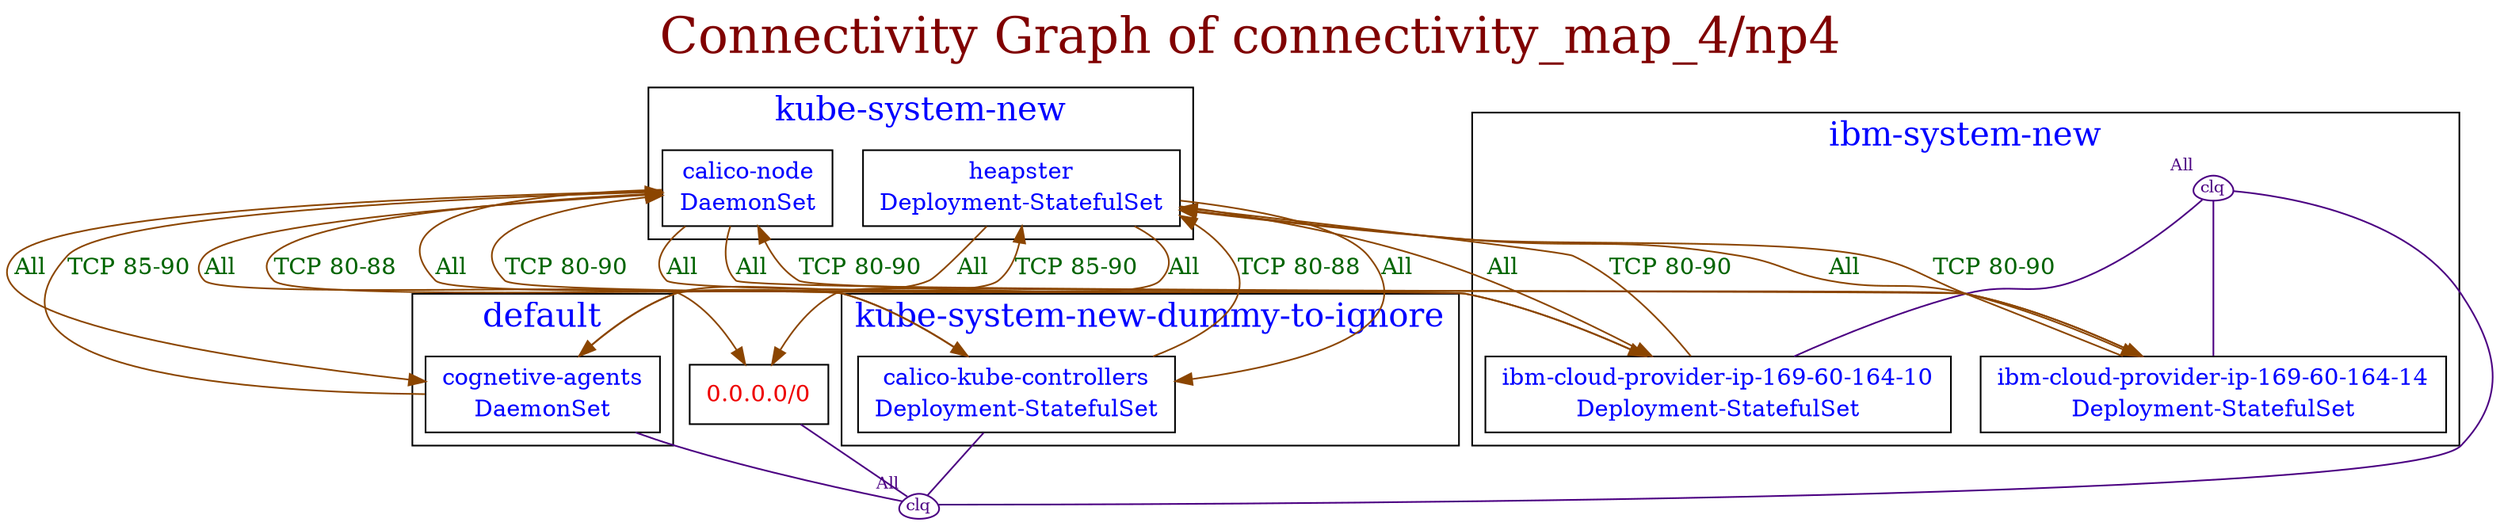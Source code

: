 // The Connectivity Graph of connectivity_map_4/np4
digraph {
	label="Connectivity Graph of connectivity_map_4/np4"	labelloc = "t"
	fontsize=30
	fontcolor=webmaroon
	"0.0.0.0/0" [label=<<table border="0" cellspacing="0"><tr><td>0.0.0.0/0</td></tr></table>> shape=box fontcolor=red2]
	"clique_1" [shape=egg fontcolor=indigo color=indigo width=0.2 height=0.2 label=clq fontsize=10 margin=0  xlabel="All"]
subgraph cluster_default_namespace{
	label="default"
	fontsize=20
	fontcolor=blue
	"default/cognetive-agents(DaemonSet)" [label=<<table border="0" cellspacing="0"><tr><td>cognetive-agents</td></tr><tr><td>DaemonSet</td></tr></table>> shape=box fontcolor=blue]
}
subgraph cluster_ibm_system_new_namespace{
	label="ibm-system-new"
	fontsize=20
	fontcolor=blue
	"clique_0" [shape=egg fontcolor=indigo color=indigo width=0.2 height=0.2 label=clq fontsize=10 margin=0  xlabel="All"]
	"ibm-system-new/ibm-cloud-provider-ip-169-60-164-10(Deployment-StatefulSet)" [label=<<table border="0" cellspacing="0"><tr><td>ibm-cloud-provider-ip-169-60-164-10</td></tr><tr><td>Deployment-StatefulSet</td></tr></table>> shape=box fontcolor=blue]
	"ibm-system-new/ibm-cloud-provider-ip-169-60-164-14(Deployment-StatefulSet)" [label=<<table border="0" cellspacing="0"><tr><td>ibm-cloud-provider-ip-169-60-164-14</td></tr><tr><td>Deployment-StatefulSet</td></tr></table>> shape=box fontcolor=blue]
}
subgraph cluster_kube_system_new_namespace{
	label="kube-system-new"
	fontsize=20
	fontcolor=blue
	"kube-system-new/calico-node(DaemonSet)" [label=<<table border="0" cellspacing="0"><tr><td>calico-node</td></tr><tr><td>DaemonSet</td></tr></table>> shape=box fontcolor=blue]
	"kube-system-new/heapster(Deployment-StatefulSet)" [label=<<table border="0" cellspacing="0"><tr><td>heapster</td></tr><tr><td>Deployment-StatefulSet</td></tr></table>> shape=box fontcolor=blue]
}
subgraph cluster_kube_system_new_dummy_to_ignore_namespace{
	label="kube-system-new-dummy-to-ignore"
	fontsize=20
	fontcolor=blue
	"kube-system-new-dummy-to-ignore/calico-kube-controllers(Deployment-StatefulSet)" [label=<<table border="0" cellspacing="0"><tr><td>calico-kube-controllers</td></tr><tr><td>Deployment-StatefulSet</td></tr></table>> shape=box fontcolor=blue]
}
	"0.0.0.0/0" -> "clique_1"[ color=indigo fontcolor=darkgreen dir=both arrowhead=none arrowtail=none]
	"clique_0" -> "clique_1"[ color=indigo fontcolor=darkgreen dir=both arrowhead=none arrowtail=none]
	"clique_0" -> "ibm-system-new/ibm-cloud-provider-ip-169-60-164-10(Deployment-StatefulSet)"[ color=indigo fontcolor=darkgreen dir=both arrowhead=none arrowtail=none]
	"clique_0" -> "ibm-system-new/ibm-cloud-provider-ip-169-60-164-14(Deployment-StatefulSet)"[ color=indigo fontcolor=darkgreen dir=both arrowhead=none arrowtail=none]
	"default/cognetive-agents(DaemonSet)" -> "clique_1"[ color=indigo fontcolor=darkgreen dir=both arrowhead=none arrowtail=none]
	"default/cognetive-agents(DaemonSet)" -> "kube-system-new/calico-node(DaemonSet)"[label="TCP 85-90" color=darkorange4 fontcolor=darkgreen dir=both arrowhead=normal arrowtail=none]
	"default/cognetive-agents(DaemonSet)" -> "kube-system-new/heapster(Deployment-StatefulSet)"[label="TCP 85-90" color=darkorange4 fontcolor=darkgreen dir=both arrowhead=normal arrowtail=none]
	"ibm-system-new/ibm-cloud-provider-ip-169-60-164-10(Deployment-StatefulSet)" -> "kube-system-new/calico-node(DaemonSet)"[label="TCP 80-90" color=darkorange4 fontcolor=darkgreen dir=both arrowhead=normal arrowtail=none]
	"ibm-system-new/ibm-cloud-provider-ip-169-60-164-10(Deployment-StatefulSet)" -> "kube-system-new/heapster(Deployment-StatefulSet)"[label="TCP 80-90" color=darkorange4 fontcolor=darkgreen dir=both arrowhead=normal arrowtail=none]
	"ibm-system-new/ibm-cloud-provider-ip-169-60-164-14(Deployment-StatefulSet)" -> "kube-system-new/calico-node(DaemonSet)"[label="TCP 80-90" color=darkorange4 fontcolor=darkgreen dir=both arrowhead=normal arrowtail=none]
	"ibm-system-new/ibm-cloud-provider-ip-169-60-164-14(Deployment-StatefulSet)" -> "kube-system-new/heapster(Deployment-StatefulSet)"[label="TCP 80-90" color=darkorange4 fontcolor=darkgreen dir=both arrowhead=normal arrowtail=none]
	"kube-system-new-dummy-to-ignore/calico-kube-controllers(Deployment-StatefulSet)" -> "clique_1"[ color=indigo fontcolor=darkgreen dir=both arrowhead=none arrowtail=none]
	"kube-system-new-dummy-to-ignore/calico-kube-controllers(Deployment-StatefulSet)" -> "kube-system-new/calico-node(DaemonSet)"[label="TCP 80-88" color=darkorange4 fontcolor=darkgreen dir=both arrowhead=normal arrowtail=none]
	"kube-system-new-dummy-to-ignore/calico-kube-controllers(Deployment-StatefulSet)" -> "kube-system-new/heapster(Deployment-StatefulSet)"[label="TCP 80-88" color=darkorange4 fontcolor=darkgreen dir=both arrowhead=normal arrowtail=none]
	"kube-system-new/calico-node(DaemonSet)" -> "0.0.0.0/0"[label="All" color=darkorange4 fontcolor=darkgreen dir=both arrowhead=normal arrowtail=none]
	"kube-system-new/calico-node(DaemonSet)" -> "default/cognetive-agents(DaemonSet)"[label="All" color=darkorange4 fontcolor=darkgreen dir=both arrowhead=normal arrowtail=none]
	"kube-system-new/calico-node(DaemonSet)" -> "ibm-system-new/ibm-cloud-provider-ip-169-60-164-10(Deployment-StatefulSet)"[label="All" color=darkorange4 fontcolor=darkgreen dir=both arrowhead=normal arrowtail=none]
	"kube-system-new/calico-node(DaemonSet)" -> "ibm-system-new/ibm-cloud-provider-ip-169-60-164-14(Deployment-StatefulSet)"[label="All" color=darkorange4 fontcolor=darkgreen dir=both arrowhead=normal arrowtail=none]
	"kube-system-new/calico-node(DaemonSet)" -> "kube-system-new-dummy-to-ignore/calico-kube-controllers(Deployment-StatefulSet)"[label="All" color=darkorange4 fontcolor=darkgreen dir=both arrowhead=normal arrowtail=none]
	"kube-system-new/heapster(Deployment-StatefulSet)" -> "0.0.0.0/0"[label="All" color=darkorange4 fontcolor=darkgreen dir=both arrowhead=normal arrowtail=none]
	"kube-system-new/heapster(Deployment-StatefulSet)" -> "default/cognetive-agents(DaemonSet)"[label="All" color=darkorange4 fontcolor=darkgreen dir=both arrowhead=normal arrowtail=none]
	"kube-system-new/heapster(Deployment-StatefulSet)" -> "ibm-system-new/ibm-cloud-provider-ip-169-60-164-10(Deployment-StatefulSet)"[label="All" color=darkorange4 fontcolor=darkgreen dir=both arrowhead=normal arrowtail=none]
	"kube-system-new/heapster(Deployment-StatefulSet)" -> "ibm-system-new/ibm-cloud-provider-ip-169-60-164-14(Deployment-StatefulSet)"[label="All" color=darkorange4 fontcolor=darkgreen dir=both arrowhead=normal arrowtail=none]
	"kube-system-new/heapster(Deployment-StatefulSet)" -> "kube-system-new-dummy-to-ignore/calico-kube-controllers(Deployment-StatefulSet)"[label="All" color=darkorange4 fontcolor=darkgreen dir=both arrowhead=normal arrowtail=none]
}

// The Connectivity Graph of connectivity_map_4/np3
digraph {
	label="Connectivity Graph of connectivity_map_4/np3"	labelloc = "t"
	fontsize=30
	fontcolor=webmaroon
	"0.0.0.0/0" [label=<<table border="0" cellspacing="0"><tr><td>0.0.0.0/0</td></tr></table>> shape=box fontcolor=red2]
	"clique_1" [shape=egg fontcolor=indigo color=indigo width=0.2 height=0.2 label=clq fontsize=10 margin=0  xlabel="All"]
subgraph cluster_default_namespace{
	label="default"
	fontsize=20
	fontcolor=blue
	"default/cognetive-agents(DaemonSet)" [label=<<table border="0" cellspacing="0"><tr><td>cognetive-agents</td></tr><tr><td>DaemonSet</td></tr></table>> shape=box fontcolor=blue]
}
subgraph cluster_ibm_system_new_namespace{
	label="ibm-system-new"
	fontsize=20
	fontcolor=blue
	"clique_0" [shape=egg fontcolor=indigo color=indigo width=0.2 height=0.2 label=clq fontsize=10 margin=0  xlabel="All"]
	"ibm-system-new/ibm-cloud-provider-ip-169-60-164-10(Deployment-StatefulSet)" [label=<<table border="0" cellspacing="0"><tr><td>ibm-cloud-provider-ip-169-60-164-10</td></tr><tr><td>Deployment-StatefulSet</td></tr></table>> shape=box fontcolor=blue]
	"ibm-system-new/ibm-cloud-provider-ip-169-60-164-14(Deployment-StatefulSet)" [label=<<table border="0" cellspacing="0"><tr><td>ibm-cloud-provider-ip-169-60-164-14</td></tr><tr><td>Deployment-StatefulSet</td></tr></table>> shape=box fontcolor=blue]
}
subgraph cluster_kube_system_new_namespace{
	label="kube-system-new"
	fontsize=20
	fontcolor=blue
	"kube-system-new/calico-node(DaemonSet)" [label=<<table border="0" cellspacing="0"><tr><td>calico-node</td></tr><tr><td>DaemonSet</td></tr></table>> shape=box fontcolor=blue]
	"kube-system-new/heapster(Deployment-StatefulSet)" [label=<<table border="0" cellspacing="0"><tr><td>heapster</td></tr><tr><td>Deployment-StatefulSet</td></tr></table>> shape=box fontcolor=blue]
}
subgraph cluster_kube_system_new_dummy_to_ignore_namespace{
	label="kube-system-new-dummy-to-ignore"
	fontsize=20
	fontcolor=blue
	"kube-system-new-dummy-to-ignore/calico-kube-controllers(Deployment-StatefulSet)" [label=<<table border="0" cellspacing="0"><tr><td>calico-kube-controllers</td></tr><tr><td>Deployment-StatefulSet</td></tr></table>> shape=box fontcolor=blue]
}
	"0.0.0.0/0" -> "clique_1"[ color=indigo fontcolor=darkgreen dir=both arrowhead=none arrowtail=none]
	"clique_0" -> "clique_1"[ color=indigo fontcolor=darkgreen dir=both arrowhead=none arrowtail=none]
	"clique_0" -> "ibm-system-new/ibm-cloud-provider-ip-169-60-164-10(Deployment-StatefulSet)"[ color=indigo fontcolor=darkgreen dir=both arrowhead=none arrowtail=none]
	"clique_0" -> "ibm-system-new/ibm-cloud-provider-ip-169-60-164-14(Deployment-StatefulSet)"[ color=indigo fontcolor=darkgreen dir=both arrowhead=none arrowtail=none]
	"default/cognetive-agents(DaemonSet)" -> "clique_1"[ color=indigo fontcolor=darkgreen dir=both arrowhead=none arrowtail=none]
	"default/cognetive-agents(DaemonSet)" -> "kube-system-new/calico-node(DaemonSet)"[label="TCP 85-90" color=darkorange4 fontcolor=darkgreen dir=both arrowhead=normal arrowtail=none]
	"default/cognetive-agents(DaemonSet)" -> "kube-system-new/heapster(Deployment-StatefulSet)"[label="TCP 85-90" color=darkorange4 fontcolor=darkgreen dir=both arrowhead=normal arrowtail=none]
	"kube-system-new-dummy-to-ignore/calico-kube-controllers(Deployment-StatefulSet)" -> "clique_1"[ color=indigo fontcolor=darkgreen dir=both arrowhead=none arrowtail=none]
	"kube-system-new/calico-node(DaemonSet)" -> "0.0.0.0/0"[label="All" color=darkorange4 fontcolor=darkgreen dir=both arrowhead=normal arrowtail=none]
	"kube-system-new/calico-node(DaemonSet)" -> "default/cognetive-agents(DaemonSet)"[label="All" color=darkorange4 fontcolor=darkgreen dir=both arrowhead=normal arrowtail=none]
	"kube-system-new/calico-node(DaemonSet)" -> "ibm-system-new/ibm-cloud-provider-ip-169-60-164-10(Deployment-StatefulSet)"[label="All" color=darkorange4 fontcolor=darkgreen dir=both arrowhead=normal arrowtail=none]
	"kube-system-new/calico-node(DaemonSet)" -> "ibm-system-new/ibm-cloud-provider-ip-169-60-164-14(Deployment-StatefulSet)"[label="All" color=darkorange4 fontcolor=darkgreen dir=both arrowhead=normal arrowtail=none]
	"kube-system-new/calico-node(DaemonSet)" -> "kube-system-new-dummy-to-ignore/calico-kube-controllers(Deployment-StatefulSet)"[label="All" color=darkorange4 fontcolor=darkgreen dir=both arrowhead=normal arrowtail=none]
	"kube-system-new/heapster(Deployment-StatefulSet)" -> "0.0.0.0/0"[label="All" color=darkorange4 fontcolor=darkgreen dir=both arrowhead=normal arrowtail=none]
	"kube-system-new/heapster(Deployment-StatefulSet)" -> "default/cognetive-agents(DaemonSet)"[label="All" color=darkorange4 fontcolor=darkgreen dir=both arrowhead=normal arrowtail=none]
	"kube-system-new/heapster(Deployment-StatefulSet)" -> "ibm-system-new/ibm-cloud-provider-ip-169-60-164-10(Deployment-StatefulSet)"[label="All" color=darkorange4 fontcolor=darkgreen dir=both arrowhead=normal arrowtail=none]
	"kube-system-new/heapster(Deployment-StatefulSet)" -> "ibm-system-new/ibm-cloud-provider-ip-169-60-164-14(Deployment-StatefulSet)"[label="All" color=darkorange4 fontcolor=darkgreen dir=both arrowhead=normal arrowtail=none]
	"kube-system-new/heapster(Deployment-StatefulSet)" -> "kube-system-new-dummy-to-ignore/calico-kube-controllers(Deployment-StatefulSet)"[label="All" color=darkorange4 fontcolor=darkgreen dir=both arrowhead=normal arrowtail=none]
}
